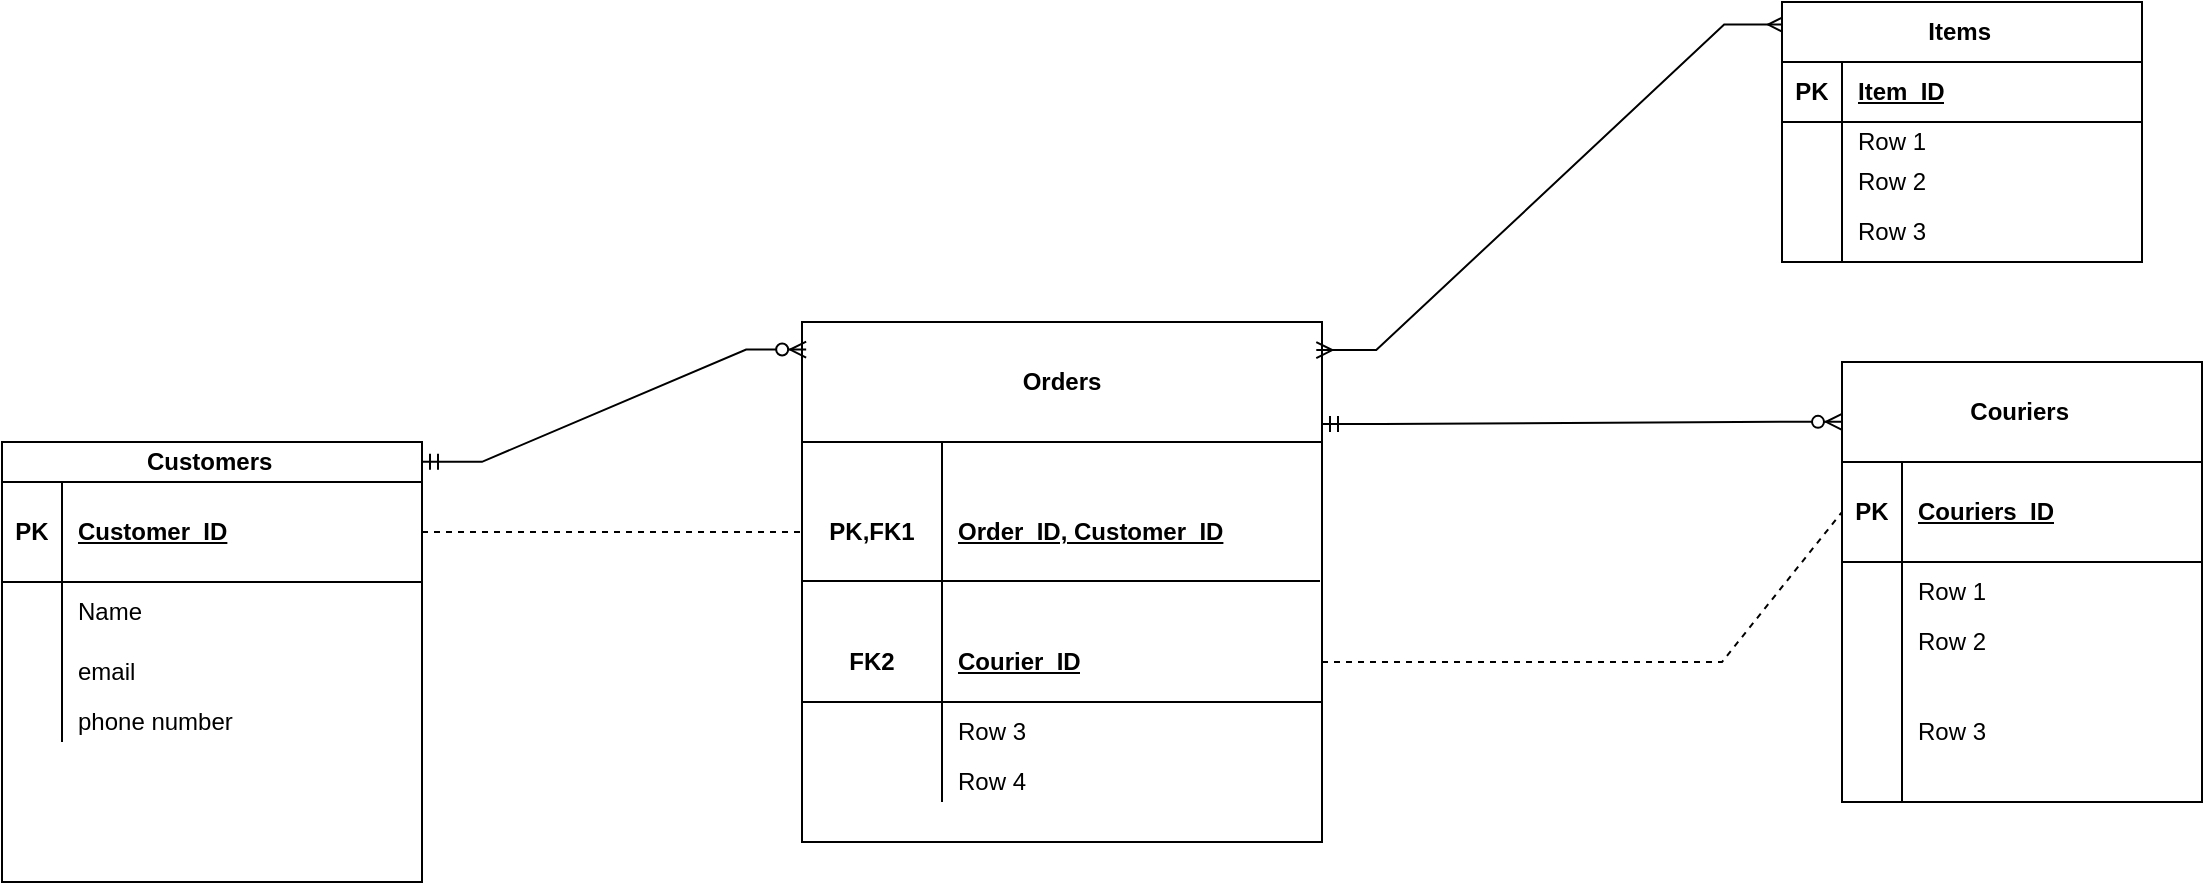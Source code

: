 <mxfile version="26.0.10">
  <diagram name="Page-1" id="CQQAAh1FWy3D7BqX5o3c">
    <mxGraphModel dx="2298" dy="1925" grid="1" gridSize="10" guides="1" tooltips="1" connect="1" arrows="1" fold="1" page="1" pageScale="1" pageWidth="850" pageHeight="1100" math="0" shadow="0">
      <root>
        <mxCell id="0" />
        <mxCell id="1" parent="0" />
        <mxCell id="58kEu9AF-zIfnvgLKggt-119" style="edgeStyle=orthogonalEdgeStyle;rounded=0;orthogonalLoop=1;jettySize=auto;html=1;exitX=0.5;exitY=0;exitDx=0;exitDy=0;" edge="1" parent="1" source="58kEu9AF-zIfnvgLKggt-31">
          <mxGeometry relative="1" as="geometry">
            <mxPoint x="-95" y="-140" as="targetPoint" />
          </mxGeometry>
        </mxCell>
        <mxCell id="58kEu9AF-zIfnvgLKggt-31" value="Customers&amp;nbsp;" style="shape=table;startSize=20;container=1;collapsible=1;childLayout=tableLayout;fixedRows=1;rowLines=0;fontStyle=1;align=center;resizeLast=1;html=1;" vertex="1" parent="1">
          <mxGeometry x="-200" y="-150" width="210" height="220" as="geometry" />
        </mxCell>
        <mxCell id="58kEu9AF-zIfnvgLKggt-32" value="" style="shape=tableRow;horizontal=0;startSize=0;swimlaneHead=0;swimlaneBody=0;fillColor=none;collapsible=0;dropTarget=0;points=[[0,0.5],[1,0.5]];portConstraint=eastwest;top=0;left=0;right=0;bottom=1;" vertex="1" parent="58kEu9AF-zIfnvgLKggt-31">
          <mxGeometry y="20" width="210" height="50" as="geometry" />
        </mxCell>
        <mxCell id="58kEu9AF-zIfnvgLKggt-33" value="PK" style="shape=partialRectangle;connectable=0;fillColor=none;top=0;left=0;bottom=0;right=0;fontStyle=1;overflow=hidden;whiteSpace=wrap;html=1;" vertex="1" parent="58kEu9AF-zIfnvgLKggt-32">
          <mxGeometry width="30" height="50" as="geometry">
            <mxRectangle width="30" height="50" as="alternateBounds" />
          </mxGeometry>
        </mxCell>
        <mxCell id="58kEu9AF-zIfnvgLKggt-34" value="Customer_ID" style="shape=partialRectangle;connectable=0;fillColor=none;top=0;left=0;bottom=0;right=0;align=left;spacingLeft=6;fontStyle=5;overflow=hidden;whiteSpace=wrap;html=1;" vertex="1" parent="58kEu9AF-zIfnvgLKggt-32">
          <mxGeometry x="30" width="180" height="50" as="geometry">
            <mxRectangle width="180" height="50" as="alternateBounds" />
          </mxGeometry>
        </mxCell>
        <mxCell id="58kEu9AF-zIfnvgLKggt-35" value="" style="shape=tableRow;horizontal=0;startSize=0;swimlaneHead=0;swimlaneBody=0;fillColor=none;collapsible=0;dropTarget=0;points=[[0,0.5],[1,0.5]];portConstraint=eastwest;top=0;left=0;right=0;bottom=0;" vertex="1" parent="58kEu9AF-zIfnvgLKggt-31">
          <mxGeometry y="70" width="210" height="30" as="geometry" />
        </mxCell>
        <mxCell id="58kEu9AF-zIfnvgLKggt-36" value="" style="shape=partialRectangle;connectable=0;fillColor=none;top=0;left=0;bottom=0;right=0;editable=1;overflow=hidden;whiteSpace=wrap;html=1;" vertex="1" parent="58kEu9AF-zIfnvgLKggt-35">
          <mxGeometry width="30" height="30" as="geometry">
            <mxRectangle width="30" height="30" as="alternateBounds" />
          </mxGeometry>
        </mxCell>
        <mxCell id="58kEu9AF-zIfnvgLKggt-37" value="Name" style="shape=partialRectangle;connectable=0;fillColor=none;top=0;left=0;bottom=0;right=0;align=left;spacingLeft=6;overflow=hidden;whiteSpace=wrap;html=1;" vertex="1" parent="58kEu9AF-zIfnvgLKggt-35">
          <mxGeometry x="30" width="180" height="30" as="geometry">
            <mxRectangle width="180" height="30" as="alternateBounds" />
          </mxGeometry>
        </mxCell>
        <mxCell id="58kEu9AF-zIfnvgLKggt-38" value="" style="shape=tableRow;horizontal=0;startSize=0;swimlaneHead=0;swimlaneBody=0;fillColor=none;collapsible=0;dropTarget=0;points=[[0,0.5],[1,0.5]];portConstraint=eastwest;top=0;left=0;right=0;bottom=0;" vertex="1" parent="58kEu9AF-zIfnvgLKggt-31">
          <mxGeometry y="100" width="210" height="30" as="geometry" />
        </mxCell>
        <mxCell id="58kEu9AF-zIfnvgLKggt-39" value="" style="shape=partialRectangle;connectable=0;fillColor=none;top=0;left=0;bottom=0;right=0;editable=1;overflow=hidden;whiteSpace=wrap;html=1;" vertex="1" parent="58kEu9AF-zIfnvgLKggt-38">
          <mxGeometry width="30" height="30" as="geometry">
            <mxRectangle width="30" height="30" as="alternateBounds" />
          </mxGeometry>
        </mxCell>
        <mxCell id="58kEu9AF-zIfnvgLKggt-40" value="email" style="shape=partialRectangle;connectable=0;fillColor=none;top=0;left=0;bottom=0;right=0;align=left;spacingLeft=6;overflow=hidden;whiteSpace=wrap;html=1;" vertex="1" parent="58kEu9AF-zIfnvgLKggt-38">
          <mxGeometry x="30" width="180" height="30" as="geometry">
            <mxRectangle width="180" height="30" as="alternateBounds" />
          </mxGeometry>
        </mxCell>
        <mxCell id="58kEu9AF-zIfnvgLKggt-41" value="" style="shape=tableRow;horizontal=0;startSize=0;swimlaneHead=0;swimlaneBody=0;fillColor=none;collapsible=0;dropTarget=0;points=[[0,0.5],[1,0.5]];portConstraint=eastwest;top=0;left=0;right=0;bottom=0;" vertex="1" parent="58kEu9AF-zIfnvgLKggt-31">
          <mxGeometry y="130" width="210" height="20" as="geometry" />
        </mxCell>
        <mxCell id="58kEu9AF-zIfnvgLKggt-42" value="" style="shape=partialRectangle;connectable=0;fillColor=none;top=0;left=0;bottom=0;right=0;editable=1;overflow=hidden;whiteSpace=wrap;html=1;" vertex="1" parent="58kEu9AF-zIfnvgLKggt-41">
          <mxGeometry width="30" height="20" as="geometry">
            <mxRectangle width="30" height="20" as="alternateBounds" />
          </mxGeometry>
        </mxCell>
        <mxCell id="58kEu9AF-zIfnvgLKggt-43" value="phone number&amp;nbsp;" style="shape=partialRectangle;connectable=0;fillColor=none;top=0;left=0;bottom=0;right=0;align=left;spacingLeft=6;overflow=hidden;whiteSpace=wrap;html=1;" vertex="1" parent="58kEu9AF-zIfnvgLKggt-41">
          <mxGeometry x="30" width="180" height="20" as="geometry">
            <mxRectangle width="180" height="20" as="alternateBounds" />
          </mxGeometry>
        </mxCell>
        <mxCell id="58kEu9AF-zIfnvgLKggt-63" value="Couriers&amp;nbsp;" style="shape=table;startSize=50;container=1;collapsible=1;childLayout=tableLayout;fixedRows=1;rowLines=0;fontStyle=1;align=center;resizeLast=1;html=1;" vertex="1" parent="1">
          <mxGeometry x="720" y="-190" width="180" height="220" as="geometry" />
        </mxCell>
        <mxCell id="58kEu9AF-zIfnvgLKggt-64" value="" style="shape=tableRow;horizontal=0;startSize=0;swimlaneHead=0;swimlaneBody=0;fillColor=none;collapsible=0;dropTarget=0;points=[[0,0.5],[1,0.5]];portConstraint=eastwest;top=0;left=0;right=0;bottom=1;" vertex="1" parent="58kEu9AF-zIfnvgLKggt-63">
          <mxGeometry y="50" width="180" height="50" as="geometry" />
        </mxCell>
        <mxCell id="58kEu9AF-zIfnvgLKggt-65" value="PK" style="shape=partialRectangle;connectable=0;fillColor=none;top=0;left=0;bottom=0;right=0;fontStyle=1;overflow=hidden;whiteSpace=wrap;html=1;" vertex="1" parent="58kEu9AF-zIfnvgLKggt-64">
          <mxGeometry width="30" height="50" as="geometry">
            <mxRectangle width="30" height="50" as="alternateBounds" />
          </mxGeometry>
        </mxCell>
        <mxCell id="58kEu9AF-zIfnvgLKggt-66" value="Couriers_ID" style="shape=partialRectangle;connectable=0;fillColor=none;top=0;left=0;bottom=0;right=0;align=left;spacingLeft=6;fontStyle=5;overflow=hidden;whiteSpace=wrap;html=1;" vertex="1" parent="58kEu9AF-zIfnvgLKggt-64">
          <mxGeometry x="30" width="150" height="50" as="geometry">
            <mxRectangle width="150" height="50" as="alternateBounds" />
          </mxGeometry>
        </mxCell>
        <mxCell id="58kEu9AF-zIfnvgLKggt-67" value="" style="shape=tableRow;horizontal=0;startSize=0;swimlaneHead=0;swimlaneBody=0;fillColor=none;collapsible=0;dropTarget=0;points=[[0,0.5],[1,0.5]];portConstraint=eastwest;top=0;left=0;right=0;bottom=0;" vertex="1" parent="58kEu9AF-zIfnvgLKggt-63">
          <mxGeometry y="100" width="180" height="30" as="geometry" />
        </mxCell>
        <mxCell id="58kEu9AF-zIfnvgLKggt-68" value="" style="shape=partialRectangle;connectable=0;fillColor=none;top=0;left=0;bottom=0;right=0;editable=1;overflow=hidden;whiteSpace=wrap;html=1;" vertex="1" parent="58kEu9AF-zIfnvgLKggt-67">
          <mxGeometry width="30" height="30" as="geometry">
            <mxRectangle width="30" height="30" as="alternateBounds" />
          </mxGeometry>
        </mxCell>
        <mxCell id="58kEu9AF-zIfnvgLKggt-69" value="Row 1" style="shape=partialRectangle;connectable=0;fillColor=none;top=0;left=0;bottom=0;right=0;align=left;spacingLeft=6;overflow=hidden;whiteSpace=wrap;html=1;" vertex="1" parent="58kEu9AF-zIfnvgLKggt-67">
          <mxGeometry x="30" width="150" height="30" as="geometry">
            <mxRectangle width="150" height="30" as="alternateBounds" />
          </mxGeometry>
        </mxCell>
        <mxCell id="58kEu9AF-zIfnvgLKggt-70" value="" style="shape=tableRow;horizontal=0;startSize=0;swimlaneHead=0;swimlaneBody=0;fillColor=none;collapsible=0;dropTarget=0;points=[[0,0.5],[1,0.5]];portConstraint=eastwest;top=0;left=0;right=0;bottom=0;" vertex="1" parent="58kEu9AF-zIfnvgLKggt-63">
          <mxGeometry y="130" width="180" height="20" as="geometry" />
        </mxCell>
        <mxCell id="58kEu9AF-zIfnvgLKggt-71" value="" style="shape=partialRectangle;connectable=0;fillColor=none;top=0;left=0;bottom=0;right=0;editable=1;overflow=hidden;whiteSpace=wrap;html=1;" vertex="1" parent="58kEu9AF-zIfnvgLKggt-70">
          <mxGeometry width="30" height="20" as="geometry">
            <mxRectangle width="30" height="20" as="alternateBounds" />
          </mxGeometry>
        </mxCell>
        <mxCell id="58kEu9AF-zIfnvgLKggt-72" value="Row 2" style="shape=partialRectangle;connectable=0;fillColor=none;top=0;left=0;bottom=0;right=0;align=left;spacingLeft=6;overflow=hidden;whiteSpace=wrap;html=1;" vertex="1" parent="58kEu9AF-zIfnvgLKggt-70">
          <mxGeometry x="30" width="150" height="20" as="geometry">
            <mxRectangle width="150" height="20" as="alternateBounds" />
          </mxGeometry>
        </mxCell>
        <mxCell id="58kEu9AF-zIfnvgLKggt-73" value="" style="shape=tableRow;horizontal=0;startSize=0;swimlaneHead=0;swimlaneBody=0;fillColor=none;collapsible=0;dropTarget=0;points=[[0,0.5],[1,0.5]];portConstraint=eastwest;top=0;left=0;right=0;bottom=0;" vertex="1" parent="58kEu9AF-zIfnvgLKggt-63">
          <mxGeometry y="150" width="180" height="70" as="geometry" />
        </mxCell>
        <mxCell id="58kEu9AF-zIfnvgLKggt-74" value="" style="shape=partialRectangle;connectable=0;fillColor=none;top=0;left=0;bottom=0;right=0;editable=1;overflow=hidden;whiteSpace=wrap;html=1;" vertex="1" parent="58kEu9AF-zIfnvgLKggt-73">
          <mxGeometry width="30" height="70" as="geometry">
            <mxRectangle width="30" height="70" as="alternateBounds" />
          </mxGeometry>
        </mxCell>
        <mxCell id="58kEu9AF-zIfnvgLKggt-75" value="Row 3" style="shape=partialRectangle;connectable=0;fillColor=none;top=0;left=0;bottom=0;right=0;align=left;spacingLeft=6;overflow=hidden;whiteSpace=wrap;html=1;" vertex="1" parent="58kEu9AF-zIfnvgLKggt-73">
          <mxGeometry x="30" width="150" height="70" as="geometry">
            <mxRectangle width="150" height="70" as="alternateBounds" />
          </mxGeometry>
        </mxCell>
        <mxCell id="58kEu9AF-zIfnvgLKggt-76" value="Orders" style="shape=table;startSize=60;container=1;collapsible=1;childLayout=tableLayout;fixedRows=1;rowLines=0;fontStyle=1;align=center;resizeLast=1;html=1;whiteSpace=wrap;" vertex="1" parent="1">
          <mxGeometry x="200" y="-210" width="260" height="260" as="geometry" />
        </mxCell>
        <mxCell id="58kEu9AF-zIfnvgLKggt-77" value="" style="shape=tableRow;horizontal=0;startSize=0;swimlaneHead=0;swimlaneBody=0;fillColor=none;collapsible=0;dropTarget=0;points=[[0,0.5],[1,0.5]];portConstraint=eastwest;top=0;left=0;right=0;bottom=0;html=1;" vertex="1" parent="58kEu9AF-zIfnvgLKggt-76">
          <mxGeometry y="60" width="260" height="90" as="geometry" />
        </mxCell>
        <mxCell id="58kEu9AF-zIfnvgLKggt-78" value="PK,FK1" style="shape=partialRectangle;connectable=0;fillColor=none;top=0;left=0;bottom=0;right=0;fontStyle=1;overflow=hidden;html=1;whiteSpace=wrap;" vertex="1" parent="58kEu9AF-zIfnvgLKggt-77">
          <mxGeometry width="70" height="90" as="geometry">
            <mxRectangle width="70" height="90" as="alternateBounds" />
          </mxGeometry>
        </mxCell>
        <mxCell id="58kEu9AF-zIfnvgLKggt-79" value="Order_ID, Customer_ID" style="shape=partialRectangle;connectable=0;fillColor=none;top=0;left=0;bottom=0;right=0;align=left;spacingLeft=6;fontStyle=5;overflow=hidden;html=1;whiteSpace=wrap;" vertex="1" parent="58kEu9AF-zIfnvgLKggt-77">
          <mxGeometry x="70" width="190" height="90" as="geometry">
            <mxRectangle width="190" height="90" as="alternateBounds" />
          </mxGeometry>
        </mxCell>
        <mxCell id="58kEu9AF-zIfnvgLKggt-80" value="" style="shape=tableRow;horizontal=0;startSize=0;swimlaneHead=0;swimlaneBody=0;fillColor=none;collapsible=0;dropTarget=0;points=[[0,0.5],[1,0.5]];portConstraint=eastwest;top=0;left=0;right=0;bottom=1;html=1;" vertex="1" parent="58kEu9AF-zIfnvgLKggt-76">
          <mxGeometry y="150" width="260" height="40" as="geometry" />
        </mxCell>
        <mxCell id="58kEu9AF-zIfnvgLKggt-81" value="FK2" style="shape=partialRectangle;connectable=0;fillColor=none;top=0;left=0;bottom=0;right=0;fontStyle=1;overflow=hidden;html=1;whiteSpace=wrap;" vertex="1" parent="58kEu9AF-zIfnvgLKggt-80">
          <mxGeometry width="70" height="40" as="geometry">
            <mxRectangle width="70" height="40" as="alternateBounds" />
          </mxGeometry>
        </mxCell>
        <mxCell id="58kEu9AF-zIfnvgLKggt-82" value="Courier_ID" style="shape=partialRectangle;connectable=0;fillColor=none;top=0;left=0;bottom=0;right=0;align=left;spacingLeft=6;fontStyle=5;overflow=hidden;html=1;whiteSpace=wrap;" vertex="1" parent="58kEu9AF-zIfnvgLKggt-80">
          <mxGeometry x="70" width="190" height="40" as="geometry">
            <mxRectangle width="190" height="40" as="alternateBounds" />
          </mxGeometry>
        </mxCell>
        <mxCell id="58kEu9AF-zIfnvgLKggt-83" value="" style="shape=tableRow;horizontal=0;startSize=0;swimlaneHead=0;swimlaneBody=0;fillColor=none;collapsible=0;dropTarget=0;points=[[0,0.5],[1,0.5]];portConstraint=eastwest;top=0;left=0;right=0;bottom=0;html=1;" vertex="1" parent="58kEu9AF-zIfnvgLKggt-76">
          <mxGeometry y="190" width="260" height="30" as="geometry" />
        </mxCell>
        <mxCell id="58kEu9AF-zIfnvgLKggt-84" value="" style="shape=partialRectangle;connectable=0;fillColor=none;top=0;left=0;bottom=0;right=0;editable=1;overflow=hidden;html=1;whiteSpace=wrap;" vertex="1" parent="58kEu9AF-zIfnvgLKggt-83">
          <mxGeometry width="70" height="30" as="geometry">
            <mxRectangle width="70" height="30" as="alternateBounds" />
          </mxGeometry>
        </mxCell>
        <mxCell id="58kEu9AF-zIfnvgLKggt-85" value="Row 3" style="shape=partialRectangle;connectable=0;fillColor=none;top=0;left=0;bottom=0;right=0;align=left;spacingLeft=6;overflow=hidden;html=1;whiteSpace=wrap;" vertex="1" parent="58kEu9AF-zIfnvgLKggt-83">
          <mxGeometry x="70" width="190" height="30" as="geometry">
            <mxRectangle width="190" height="30" as="alternateBounds" />
          </mxGeometry>
        </mxCell>
        <mxCell id="58kEu9AF-zIfnvgLKggt-86" value="" style="shape=tableRow;horizontal=0;startSize=0;swimlaneHead=0;swimlaneBody=0;fillColor=none;collapsible=0;dropTarget=0;points=[[0,0.5],[1,0.5]];portConstraint=eastwest;top=0;left=0;right=0;bottom=0;html=1;" vertex="1" parent="58kEu9AF-zIfnvgLKggt-76">
          <mxGeometry y="220" width="260" height="20" as="geometry" />
        </mxCell>
        <mxCell id="58kEu9AF-zIfnvgLKggt-87" value="" style="shape=partialRectangle;connectable=0;fillColor=none;top=0;left=0;bottom=0;right=0;editable=1;overflow=hidden;html=1;whiteSpace=wrap;" vertex="1" parent="58kEu9AF-zIfnvgLKggt-86">
          <mxGeometry width="70" height="20" as="geometry">
            <mxRectangle width="70" height="20" as="alternateBounds" />
          </mxGeometry>
        </mxCell>
        <mxCell id="58kEu9AF-zIfnvgLKggt-88" value="Row 4" style="shape=partialRectangle;connectable=0;fillColor=none;top=0;left=0;bottom=0;right=0;align=left;spacingLeft=6;overflow=hidden;html=1;whiteSpace=wrap;" vertex="1" parent="58kEu9AF-zIfnvgLKggt-86">
          <mxGeometry x="70" width="190" height="20" as="geometry">
            <mxRectangle width="190" height="20" as="alternateBounds" />
          </mxGeometry>
        </mxCell>
        <mxCell id="58kEu9AF-zIfnvgLKggt-91" value="" style="endArrow=none;dashed=1;html=1;rounded=0;entryX=0;entryY=0.5;entryDx=0;entryDy=0;exitX=1;exitY=0.5;exitDx=0;exitDy=0;" edge="1" parent="1" source="58kEu9AF-zIfnvgLKggt-32" target="58kEu9AF-zIfnvgLKggt-77">
          <mxGeometry width="50" height="50" relative="1" as="geometry">
            <mxPoint x="30" y="-105" as="sourcePoint" />
            <mxPoint x="220" y="-102.51" as="targetPoint" />
            <Array as="points" />
          </mxGeometry>
        </mxCell>
        <mxCell id="58kEu9AF-zIfnvgLKggt-94" value="" style="edgeStyle=entityRelationEdgeStyle;fontSize=12;html=1;endArrow=ERmany;startArrow=ERmany;rounded=0;exitX=0.989;exitY=0.054;exitDx=0;exitDy=0;exitPerimeter=0;entryX=0.006;entryY=0.087;entryDx=0;entryDy=0;entryPerimeter=0;" edge="1" parent="1" source="58kEu9AF-zIfnvgLKggt-76" target="58kEu9AF-zIfnvgLKggt-95">
          <mxGeometry width="100" height="100" relative="1" as="geometry">
            <mxPoint x="540" y="30" as="sourcePoint" />
            <mxPoint x="610" y="170" as="targetPoint" />
            <Array as="points">
              <mxPoint x="520" y="140" />
              <mxPoint x="660" y="-100" />
              <mxPoint x="500" y="80" />
              <mxPoint x="490" y="120" />
            </Array>
          </mxGeometry>
        </mxCell>
        <mxCell id="58kEu9AF-zIfnvgLKggt-95" value="Items&amp;nbsp;" style="shape=table;startSize=30;container=1;collapsible=1;childLayout=tableLayout;fixedRows=1;rowLines=0;fontStyle=1;align=center;resizeLast=1;html=1;" vertex="1" parent="1">
          <mxGeometry x="690" y="-370" width="180" height="130" as="geometry" />
        </mxCell>
        <mxCell id="58kEu9AF-zIfnvgLKggt-96" value="" style="shape=tableRow;horizontal=0;startSize=0;swimlaneHead=0;swimlaneBody=0;fillColor=none;collapsible=0;dropTarget=0;points=[[0,0.5],[1,0.5]];portConstraint=eastwest;top=0;left=0;right=0;bottom=1;" vertex="1" parent="58kEu9AF-zIfnvgLKggt-95">
          <mxGeometry y="30" width="180" height="30" as="geometry" />
        </mxCell>
        <mxCell id="58kEu9AF-zIfnvgLKggt-97" value="PK" style="shape=partialRectangle;connectable=0;fillColor=none;top=0;left=0;bottom=0;right=0;fontStyle=1;overflow=hidden;whiteSpace=wrap;html=1;" vertex="1" parent="58kEu9AF-zIfnvgLKggt-96">
          <mxGeometry width="30" height="30" as="geometry">
            <mxRectangle width="30" height="30" as="alternateBounds" />
          </mxGeometry>
        </mxCell>
        <mxCell id="58kEu9AF-zIfnvgLKggt-98" value="Item_ID" style="shape=partialRectangle;connectable=0;fillColor=none;top=0;left=0;bottom=0;right=0;align=left;spacingLeft=6;fontStyle=5;overflow=hidden;whiteSpace=wrap;html=1;" vertex="1" parent="58kEu9AF-zIfnvgLKggt-96">
          <mxGeometry x="30" width="150" height="30" as="geometry">
            <mxRectangle width="150" height="30" as="alternateBounds" />
          </mxGeometry>
        </mxCell>
        <mxCell id="58kEu9AF-zIfnvgLKggt-99" value="" style="shape=tableRow;horizontal=0;startSize=0;swimlaneHead=0;swimlaneBody=0;fillColor=none;collapsible=0;dropTarget=0;points=[[0,0.5],[1,0.5]];portConstraint=eastwest;top=0;left=0;right=0;bottom=0;" vertex="1" parent="58kEu9AF-zIfnvgLKggt-95">
          <mxGeometry y="60" width="180" height="20" as="geometry" />
        </mxCell>
        <mxCell id="58kEu9AF-zIfnvgLKggt-100" value="" style="shape=partialRectangle;connectable=0;fillColor=none;top=0;left=0;bottom=0;right=0;editable=1;overflow=hidden;whiteSpace=wrap;html=1;" vertex="1" parent="58kEu9AF-zIfnvgLKggt-99">
          <mxGeometry width="30" height="20" as="geometry">
            <mxRectangle width="30" height="20" as="alternateBounds" />
          </mxGeometry>
        </mxCell>
        <mxCell id="58kEu9AF-zIfnvgLKggt-101" value="Row 1" style="shape=partialRectangle;connectable=0;fillColor=none;top=0;left=0;bottom=0;right=0;align=left;spacingLeft=6;overflow=hidden;whiteSpace=wrap;html=1;" vertex="1" parent="58kEu9AF-zIfnvgLKggt-99">
          <mxGeometry x="30" width="150" height="20" as="geometry">
            <mxRectangle width="150" height="20" as="alternateBounds" />
          </mxGeometry>
        </mxCell>
        <mxCell id="58kEu9AF-zIfnvgLKggt-102" value="" style="shape=tableRow;horizontal=0;startSize=0;swimlaneHead=0;swimlaneBody=0;fillColor=none;collapsible=0;dropTarget=0;points=[[0,0.5],[1,0.5]];portConstraint=eastwest;top=0;left=0;right=0;bottom=0;" vertex="1" parent="58kEu9AF-zIfnvgLKggt-95">
          <mxGeometry y="80" width="180" height="20" as="geometry" />
        </mxCell>
        <mxCell id="58kEu9AF-zIfnvgLKggt-103" value="" style="shape=partialRectangle;connectable=0;fillColor=none;top=0;left=0;bottom=0;right=0;editable=1;overflow=hidden;whiteSpace=wrap;html=1;" vertex="1" parent="58kEu9AF-zIfnvgLKggt-102">
          <mxGeometry width="30" height="20" as="geometry">
            <mxRectangle width="30" height="20" as="alternateBounds" />
          </mxGeometry>
        </mxCell>
        <mxCell id="58kEu9AF-zIfnvgLKggt-104" value="Row 2" style="shape=partialRectangle;connectable=0;fillColor=none;top=0;left=0;bottom=0;right=0;align=left;spacingLeft=6;overflow=hidden;whiteSpace=wrap;html=1;" vertex="1" parent="58kEu9AF-zIfnvgLKggt-102">
          <mxGeometry x="30" width="150" height="20" as="geometry">
            <mxRectangle width="150" height="20" as="alternateBounds" />
          </mxGeometry>
        </mxCell>
        <mxCell id="58kEu9AF-zIfnvgLKggt-105" value="" style="shape=tableRow;horizontal=0;startSize=0;swimlaneHead=0;swimlaneBody=0;fillColor=none;collapsible=0;dropTarget=0;points=[[0,0.5],[1,0.5]];portConstraint=eastwest;top=0;left=0;right=0;bottom=0;" vertex="1" parent="58kEu9AF-zIfnvgLKggt-95">
          <mxGeometry y="100" width="180" height="30" as="geometry" />
        </mxCell>
        <mxCell id="58kEu9AF-zIfnvgLKggt-106" value="" style="shape=partialRectangle;connectable=0;fillColor=none;top=0;left=0;bottom=0;right=0;editable=1;overflow=hidden;whiteSpace=wrap;html=1;" vertex="1" parent="58kEu9AF-zIfnvgLKggt-105">
          <mxGeometry width="30" height="30" as="geometry">
            <mxRectangle width="30" height="30" as="alternateBounds" />
          </mxGeometry>
        </mxCell>
        <mxCell id="58kEu9AF-zIfnvgLKggt-107" value="Row 3" style="shape=partialRectangle;connectable=0;fillColor=none;top=0;left=0;bottom=0;right=0;align=left;spacingLeft=6;overflow=hidden;whiteSpace=wrap;html=1;" vertex="1" parent="58kEu9AF-zIfnvgLKggt-105">
          <mxGeometry x="30" width="150" height="30" as="geometry">
            <mxRectangle width="150" height="30" as="alternateBounds" />
          </mxGeometry>
        </mxCell>
        <mxCell id="58kEu9AF-zIfnvgLKggt-108" value="" style="edgeStyle=entityRelationEdgeStyle;fontSize=12;html=1;endArrow=ERzeroToMany;startArrow=ERmandOne;rounded=0;entryX=0.008;entryY=0.053;entryDx=0;entryDy=0;entryPerimeter=0;exitX=1;exitY=0.045;exitDx=0;exitDy=0;exitPerimeter=0;" edge="1" parent="1" source="58kEu9AF-zIfnvgLKggt-31" target="58kEu9AF-zIfnvgLKggt-76">
          <mxGeometry width="100" height="100" relative="1" as="geometry">
            <mxPoint x="80" y="72.97" as="sourcePoint" />
            <mxPoint x="356" y="-170.0" as="targetPoint" />
          </mxGeometry>
        </mxCell>
        <mxCell id="58kEu9AF-zIfnvgLKggt-113" value="" style="edgeStyle=entityRelationEdgeStyle;fontSize=12;html=1;endArrow=ERzeroToMany;startArrow=ERmandOne;rounded=0;exitX=1;exitY=0.196;exitDx=0;exitDy=0;exitPerimeter=0;entryX=0;entryY=0.136;entryDx=0;entryDy=0;entryPerimeter=0;" edge="1" parent="1" source="58kEu9AF-zIfnvgLKggt-76" target="58kEu9AF-zIfnvgLKggt-63">
          <mxGeometry width="100" height="100" relative="1" as="geometry">
            <mxPoint x="490" y="-160" as="sourcePoint" />
            <mxPoint x="880" y="-160" as="targetPoint" />
            <Array as="points">
              <mxPoint x="402.82" y="328.92" />
              <mxPoint x="580" y="-170" />
              <mxPoint x="570" y="-170" />
              <mxPoint x="482.82" y="368.92" />
              <mxPoint x="860" y="-160" />
              <mxPoint x="880" y="-180" />
              <mxPoint x="422.82" y="588.92" />
              <mxPoint x="348.96" y="490" />
            </Array>
          </mxGeometry>
        </mxCell>
        <mxCell id="58kEu9AF-zIfnvgLKggt-117" value="" style="endArrow=none;html=1;rounded=0;" edge="1" parent="1">
          <mxGeometry width="50" height="50" relative="1" as="geometry">
            <mxPoint x="200" y="-80.5" as="sourcePoint" />
            <mxPoint x="459" y="-80.5" as="targetPoint" />
            <Array as="points">
              <mxPoint x="330" y="-80.5" />
              <mxPoint x="380" y="-80.5" />
              <mxPoint x="410" y="-80.5" />
              <mxPoint x="440" y="-80.5" />
            </Array>
          </mxGeometry>
        </mxCell>
        <mxCell id="58kEu9AF-zIfnvgLKggt-120" value="" style="endArrow=none;dashed=1;html=1;rounded=0;entryX=0;entryY=0.5;entryDx=0;entryDy=0;exitX=1;exitY=0.5;exitDx=0;exitDy=0;" edge="1" parent="1" source="58kEu9AF-zIfnvgLKggt-80" target="58kEu9AF-zIfnvgLKggt-64">
          <mxGeometry width="50" height="50" relative="1" as="geometry">
            <mxPoint x="510" y="270" as="sourcePoint" />
            <mxPoint x="719" y="-40" as="targetPoint" />
            <Array as="points">
              <mxPoint x="660" y="-40" />
            </Array>
          </mxGeometry>
        </mxCell>
      </root>
    </mxGraphModel>
  </diagram>
</mxfile>
